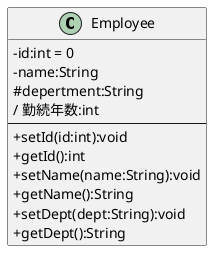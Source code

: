 @startuml
skinparam classAttributeIconSize 0
' class A <<stereotype>>{}
' class B {
' - 属性１:int
' - 属性２:String
' }
' class C {
' ---
' + 操作１():void
' + 操作２():String
' }
' class D {
' - 属性１:int
' - 属性２:String
' ---
' + 操作１():void
' + 操作２():String
' }

class Employee {
- id:int = 0
- name:String
# depertment:String
/ 勤続年数:int
---
+ setId(id:int):void
+ getId():int
+ setName(name:String):void
+ getName():String
+ setDept(dept:String):void
+ getDept():String
}
@enduml
